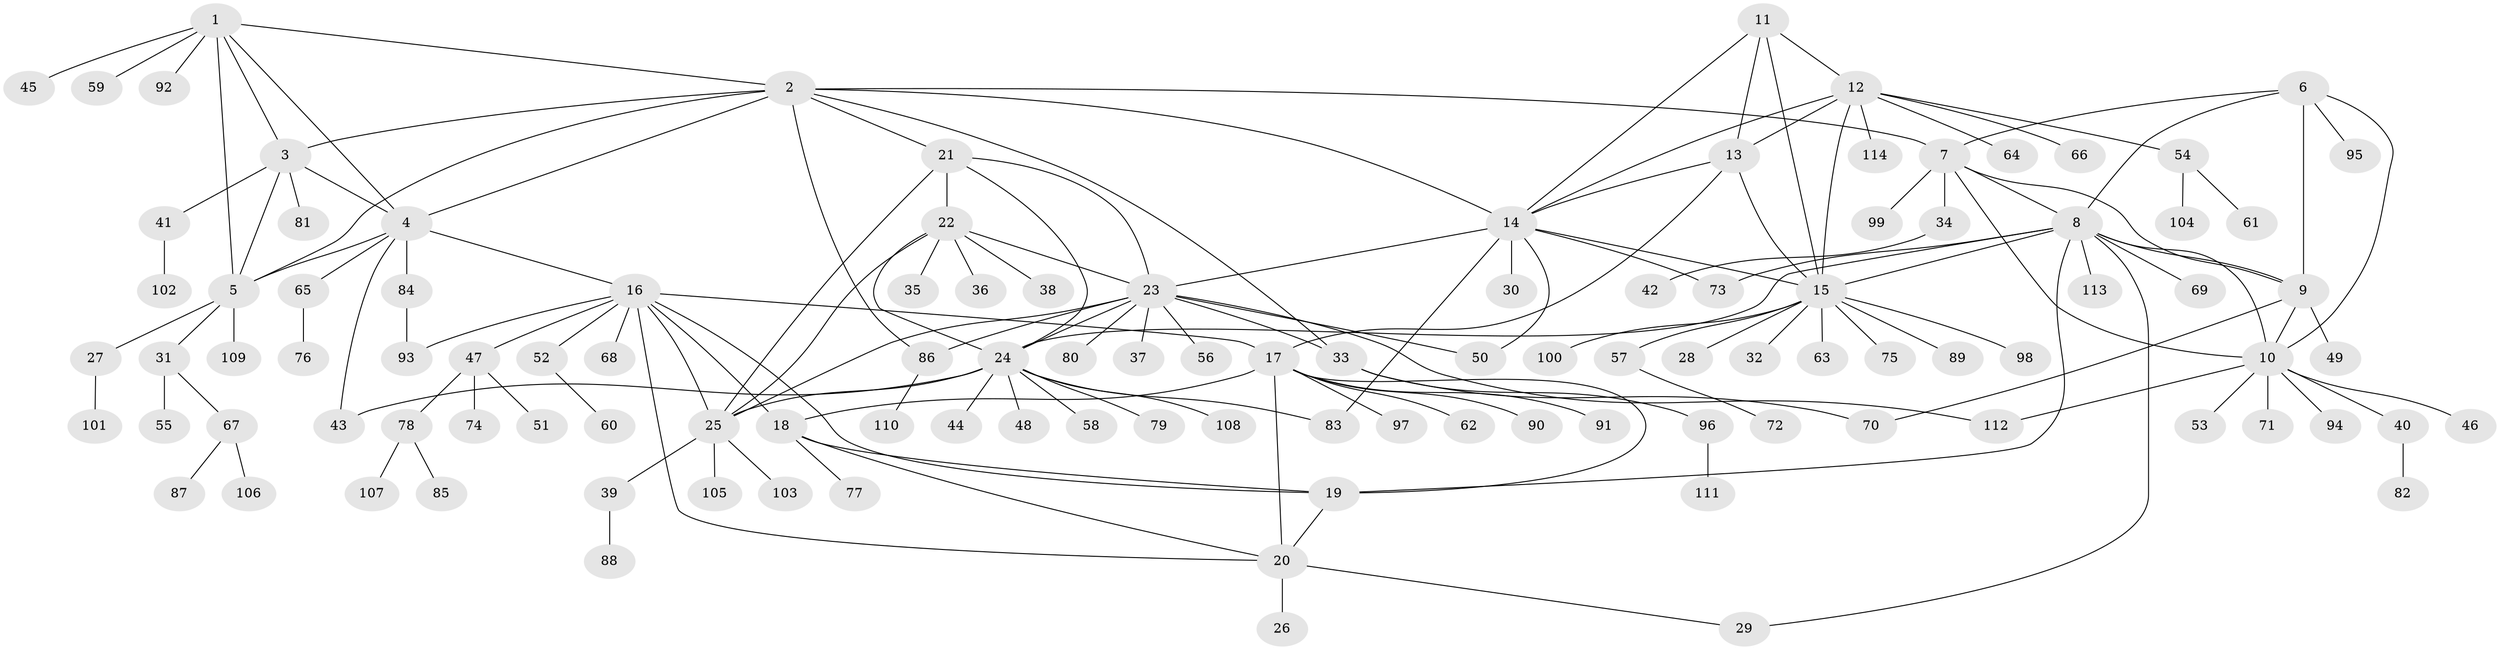 // Generated by graph-tools (version 1.1) at 2025/26/03/09/25 03:26:47]
// undirected, 114 vertices, 159 edges
graph export_dot {
graph [start="1"]
  node [color=gray90,style=filled];
  1;
  2;
  3;
  4;
  5;
  6;
  7;
  8;
  9;
  10;
  11;
  12;
  13;
  14;
  15;
  16;
  17;
  18;
  19;
  20;
  21;
  22;
  23;
  24;
  25;
  26;
  27;
  28;
  29;
  30;
  31;
  32;
  33;
  34;
  35;
  36;
  37;
  38;
  39;
  40;
  41;
  42;
  43;
  44;
  45;
  46;
  47;
  48;
  49;
  50;
  51;
  52;
  53;
  54;
  55;
  56;
  57;
  58;
  59;
  60;
  61;
  62;
  63;
  64;
  65;
  66;
  67;
  68;
  69;
  70;
  71;
  72;
  73;
  74;
  75;
  76;
  77;
  78;
  79;
  80;
  81;
  82;
  83;
  84;
  85;
  86;
  87;
  88;
  89;
  90;
  91;
  92;
  93;
  94;
  95;
  96;
  97;
  98;
  99;
  100;
  101;
  102;
  103;
  104;
  105;
  106;
  107;
  108;
  109;
  110;
  111;
  112;
  113;
  114;
  1 -- 2;
  1 -- 3;
  1 -- 4;
  1 -- 5;
  1 -- 45;
  1 -- 59;
  1 -- 92;
  2 -- 3;
  2 -- 4;
  2 -- 5;
  2 -- 7;
  2 -- 14;
  2 -- 21;
  2 -- 33;
  2 -- 86;
  3 -- 4;
  3 -- 5;
  3 -- 41;
  3 -- 81;
  4 -- 5;
  4 -- 16;
  4 -- 43;
  4 -- 65;
  4 -- 84;
  5 -- 27;
  5 -- 31;
  5 -- 109;
  6 -- 7;
  6 -- 8;
  6 -- 9;
  6 -- 10;
  6 -- 95;
  7 -- 8;
  7 -- 9;
  7 -- 10;
  7 -- 34;
  7 -- 99;
  8 -- 9;
  8 -- 10;
  8 -- 15;
  8 -- 19;
  8 -- 24;
  8 -- 29;
  8 -- 69;
  8 -- 73;
  8 -- 113;
  9 -- 10;
  9 -- 49;
  9 -- 70;
  10 -- 40;
  10 -- 46;
  10 -- 53;
  10 -- 71;
  10 -- 94;
  10 -- 112;
  11 -- 12;
  11 -- 13;
  11 -- 14;
  11 -- 15;
  12 -- 13;
  12 -- 14;
  12 -- 15;
  12 -- 54;
  12 -- 64;
  12 -- 66;
  12 -- 114;
  13 -- 14;
  13 -- 15;
  13 -- 17;
  14 -- 15;
  14 -- 23;
  14 -- 30;
  14 -- 50;
  14 -- 73;
  14 -- 83;
  15 -- 28;
  15 -- 32;
  15 -- 57;
  15 -- 63;
  15 -- 75;
  15 -- 89;
  15 -- 98;
  15 -- 100;
  16 -- 17;
  16 -- 18;
  16 -- 19;
  16 -- 20;
  16 -- 25;
  16 -- 47;
  16 -- 52;
  16 -- 68;
  16 -- 93;
  17 -- 18;
  17 -- 19;
  17 -- 20;
  17 -- 62;
  17 -- 90;
  17 -- 91;
  17 -- 97;
  18 -- 19;
  18 -- 20;
  18 -- 77;
  19 -- 20;
  20 -- 26;
  20 -- 29;
  21 -- 22;
  21 -- 23;
  21 -- 24;
  21 -- 25;
  22 -- 23;
  22 -- 24;
  22 -- 25;
  22 -- 35;
  22 -- 36;
  22 -- 38;
  23 -- 24;
  23 -- 25;
  23 -- 33;
  23 -- 37;
  23 -- 50;
  23 -- 56;
  23 -- 80;
  23 -- 86;
  23 -- 112;
  24 -- 25;
  24 -- 43;
  24 -- 44;
  24 -- 48;
  24 -- 58;
  24 -- 79;
  24 -- 83;
  24 -- 108;
  25 -- 39;
  25 -- 103;
  25 -- 105;
  27 -- 101;
  31 -- 55;
  31 -- 67;
  33 -- 70;
  33 -- 96;
  34 -- 42;
  39 -- 88;
  40 -- 82;
  41 -- 102;
  47 -- 51;
  47 -- 74;
  47 -- 78;
  52 -- 60;
  54 -- 61;
  54 -- 104;
  57 -- 72;
  65 -- 76;
  67 -- 87;
  67 -- 106;
  78 -- 85;
  78 -- 107;
  84 -- 93;
  86 -- 110;
  96 -- 111;
}
